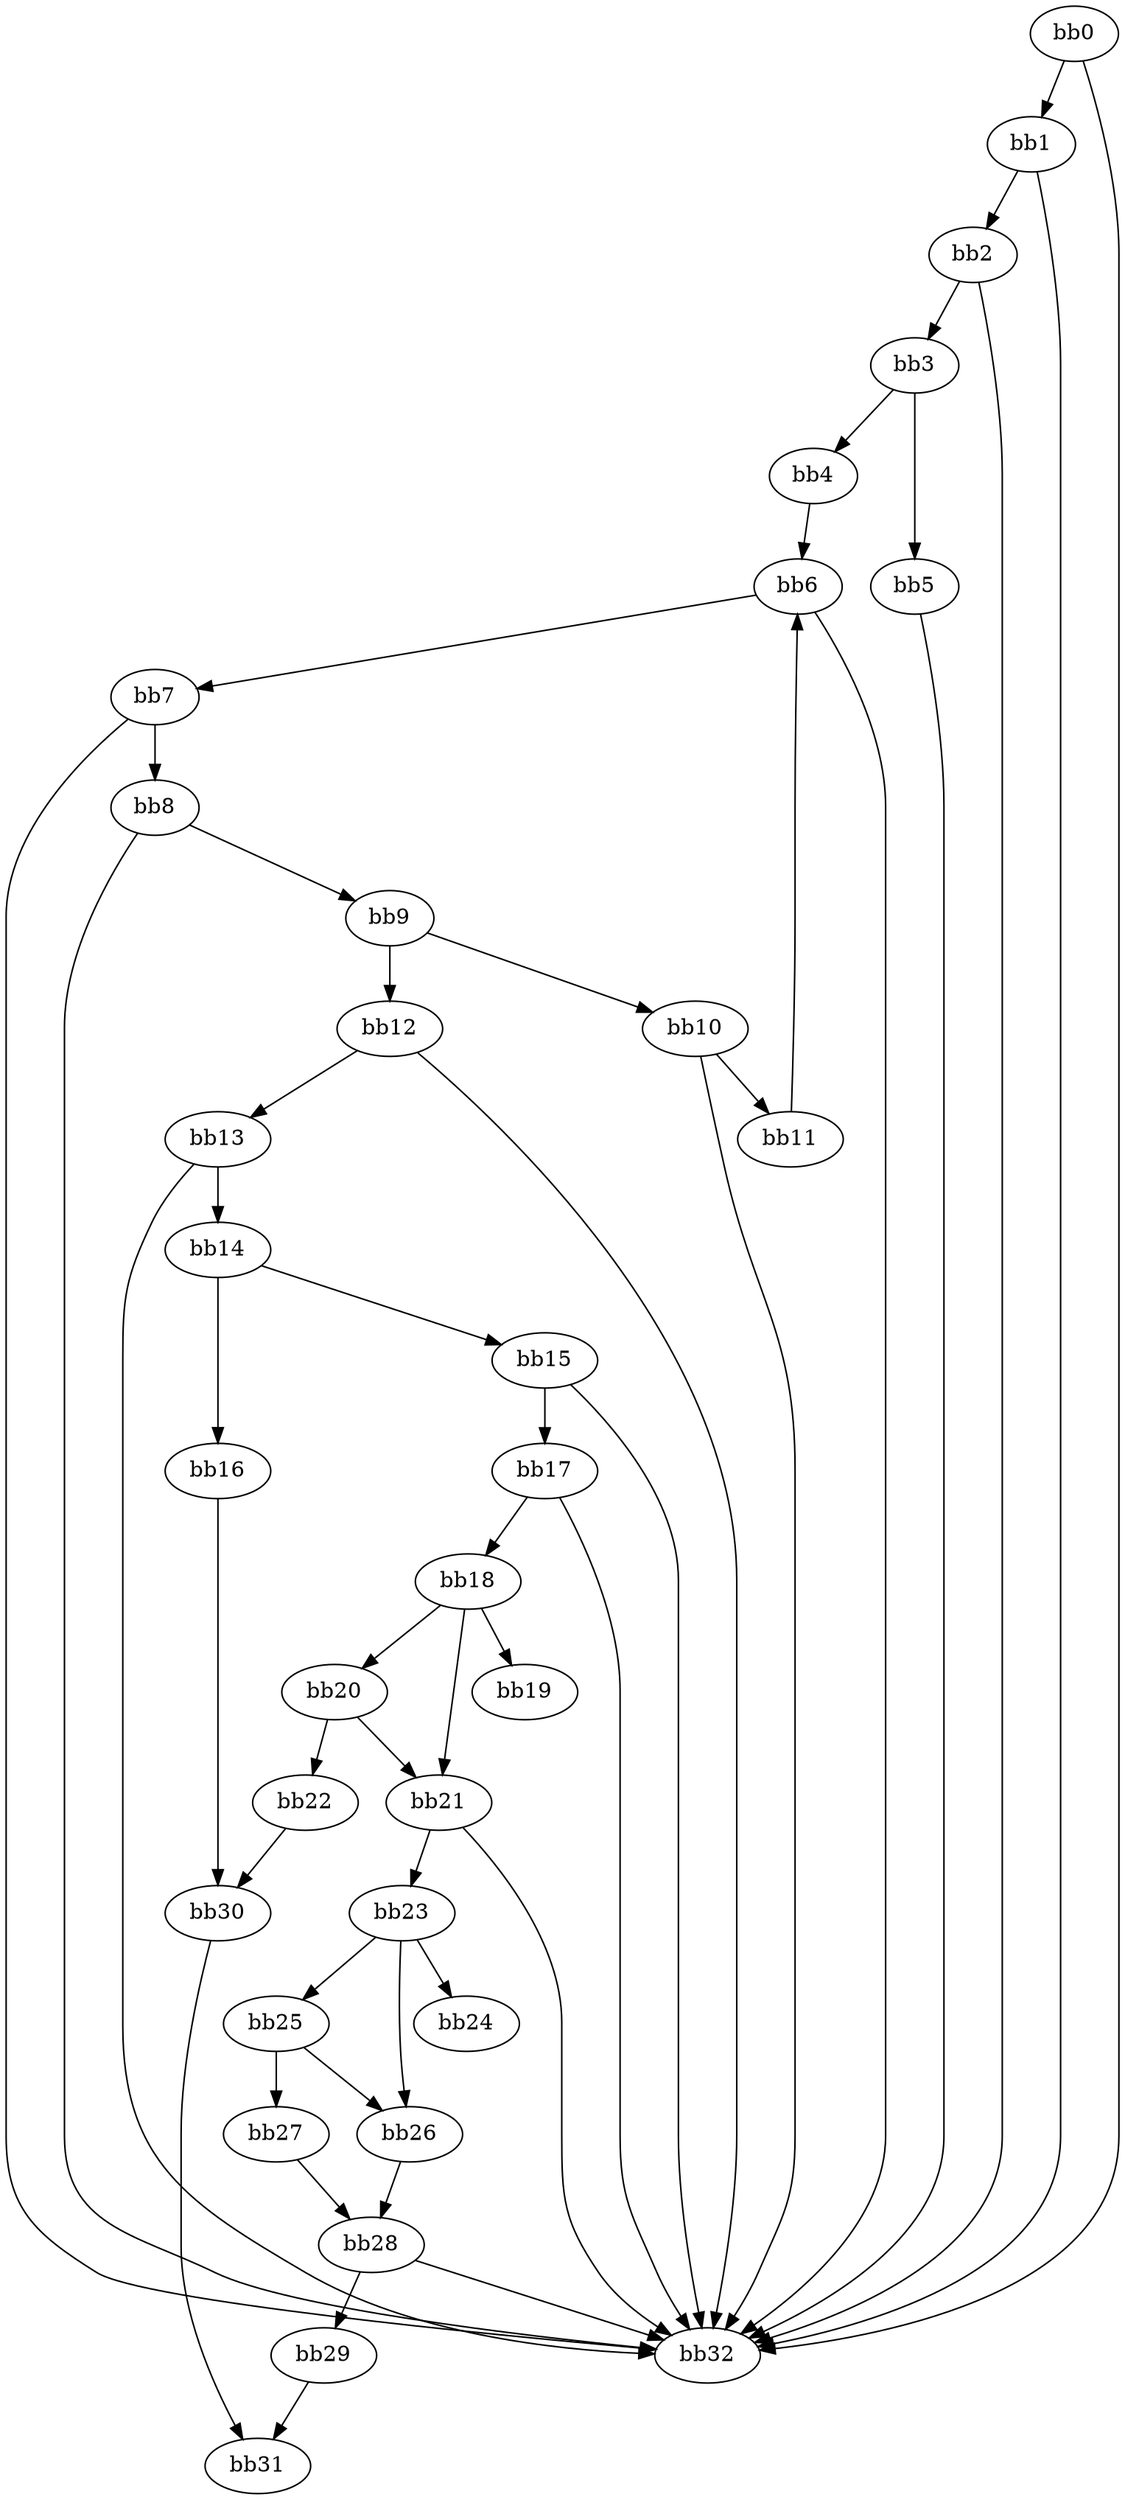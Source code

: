 digraph {
    0 [ label = "bb0\l" ]
    1 [ label = "bb1\l" ]
    2 [ label = "bb2\l" ]
    3 [ label = "bb3\l" ]
    4 [ label = "bb4\l" ]
    5 [ label = "bb5\l" ]
    6 [ label = "bb6\l" ]
    7 [ label = "bb7\l" ]
    8 [ label = "bb8\l" ]
    9 [ label = "bb9\l" ]
    10 [ label = "bb10\l" ]
    11 [ label = "bb11\l" ]
    12 [ label = "bb12\l" ]
    13 [ label = "bb13\l" ]
    14 [ label = "bb14\l" ]
    15 [ label = "bb15\l" ]
    16 [ label = "bb16\l" ]
    17 [ label = "bb17\l" ]
    18 [ label = "bb18\l" ]
    19 [ label = "bb19\l" ]
    20 [ label = "bb20\l" ]
    21 [ label = "bb21\l" ]
    22 [ label = "bb22\l" ]
    23 [ label = "bb23\l" ]
    24 [ label = "bb24\l" ]
    25 [ label = "bb25\l" ]
    26 [ label = "bb26\l" ]
    27 [ label = "bb27\l" ]
    28 [ label = "bb28\l" ]
    29 [ label = "bb29\l" ]
    30 [ label = "bb30\l" ]
    31 [ label = "bb31\l" ]
    32 [ label = "bb32\l" ]
    0 -> 1 [ ]
    0 -> 32 [ ]
    1 -> 2 [ ]
    1 -> 32 [ ]
    2 -> 3 [ ]
    2 -> 32 [ ]
    3 -> 4 [ ]
    3 -> 5 [ ]
    4 -> 6 [ ]
    5 -> 32 [ ]
    6 -> 7 [ ]
    6 -> 32 [ ]
    7 -> 8 [ ]
    7 -> 32 [ ]
    8 -> 9 [ ]
    8 -> 32 [ ]
    9 -> 10 [ ]
    9 -> 12 [ ]
    10 -> 11 [ ]
    10 -> 32 [ ]
    11 -> 6 [ ]
    12 -> 13 [ ]
    12 -> 32 [ ]
    13 -> 14 [ ]
    13 -> 32 [ ]
    14 -> 15 [ ]
    14 -> 16 [ ]
    15 -> 17 [ ]
    15 -> 32 [ ]
    16 -> 30 [ ]
    17 -> 18 [ ]
    17 -> 32 [ ]
    18 -> 19 [ ]
    18 -> 20 [ ]
    18 -> 21 [ ]
    20 -> 21 [ ]
    20 -> 22 [ ]
    21 -> 23 [ ]
    21 -> 32 [ ]
    22 -> 30 [ ]
    23 -> 24 [ ]
    23 -> 25 [ ]
    23 -> 26 [ ]
    25 -> 26 [ ]
    25 -> 27 [ ]
    26 -> 28 [ ]
    27 -> 28 [ ]
    28 -> 29 [ ]
    28 -> 32 [ ]
    29 -> 31 [ ]
    30 -> 31 [ ]
}

